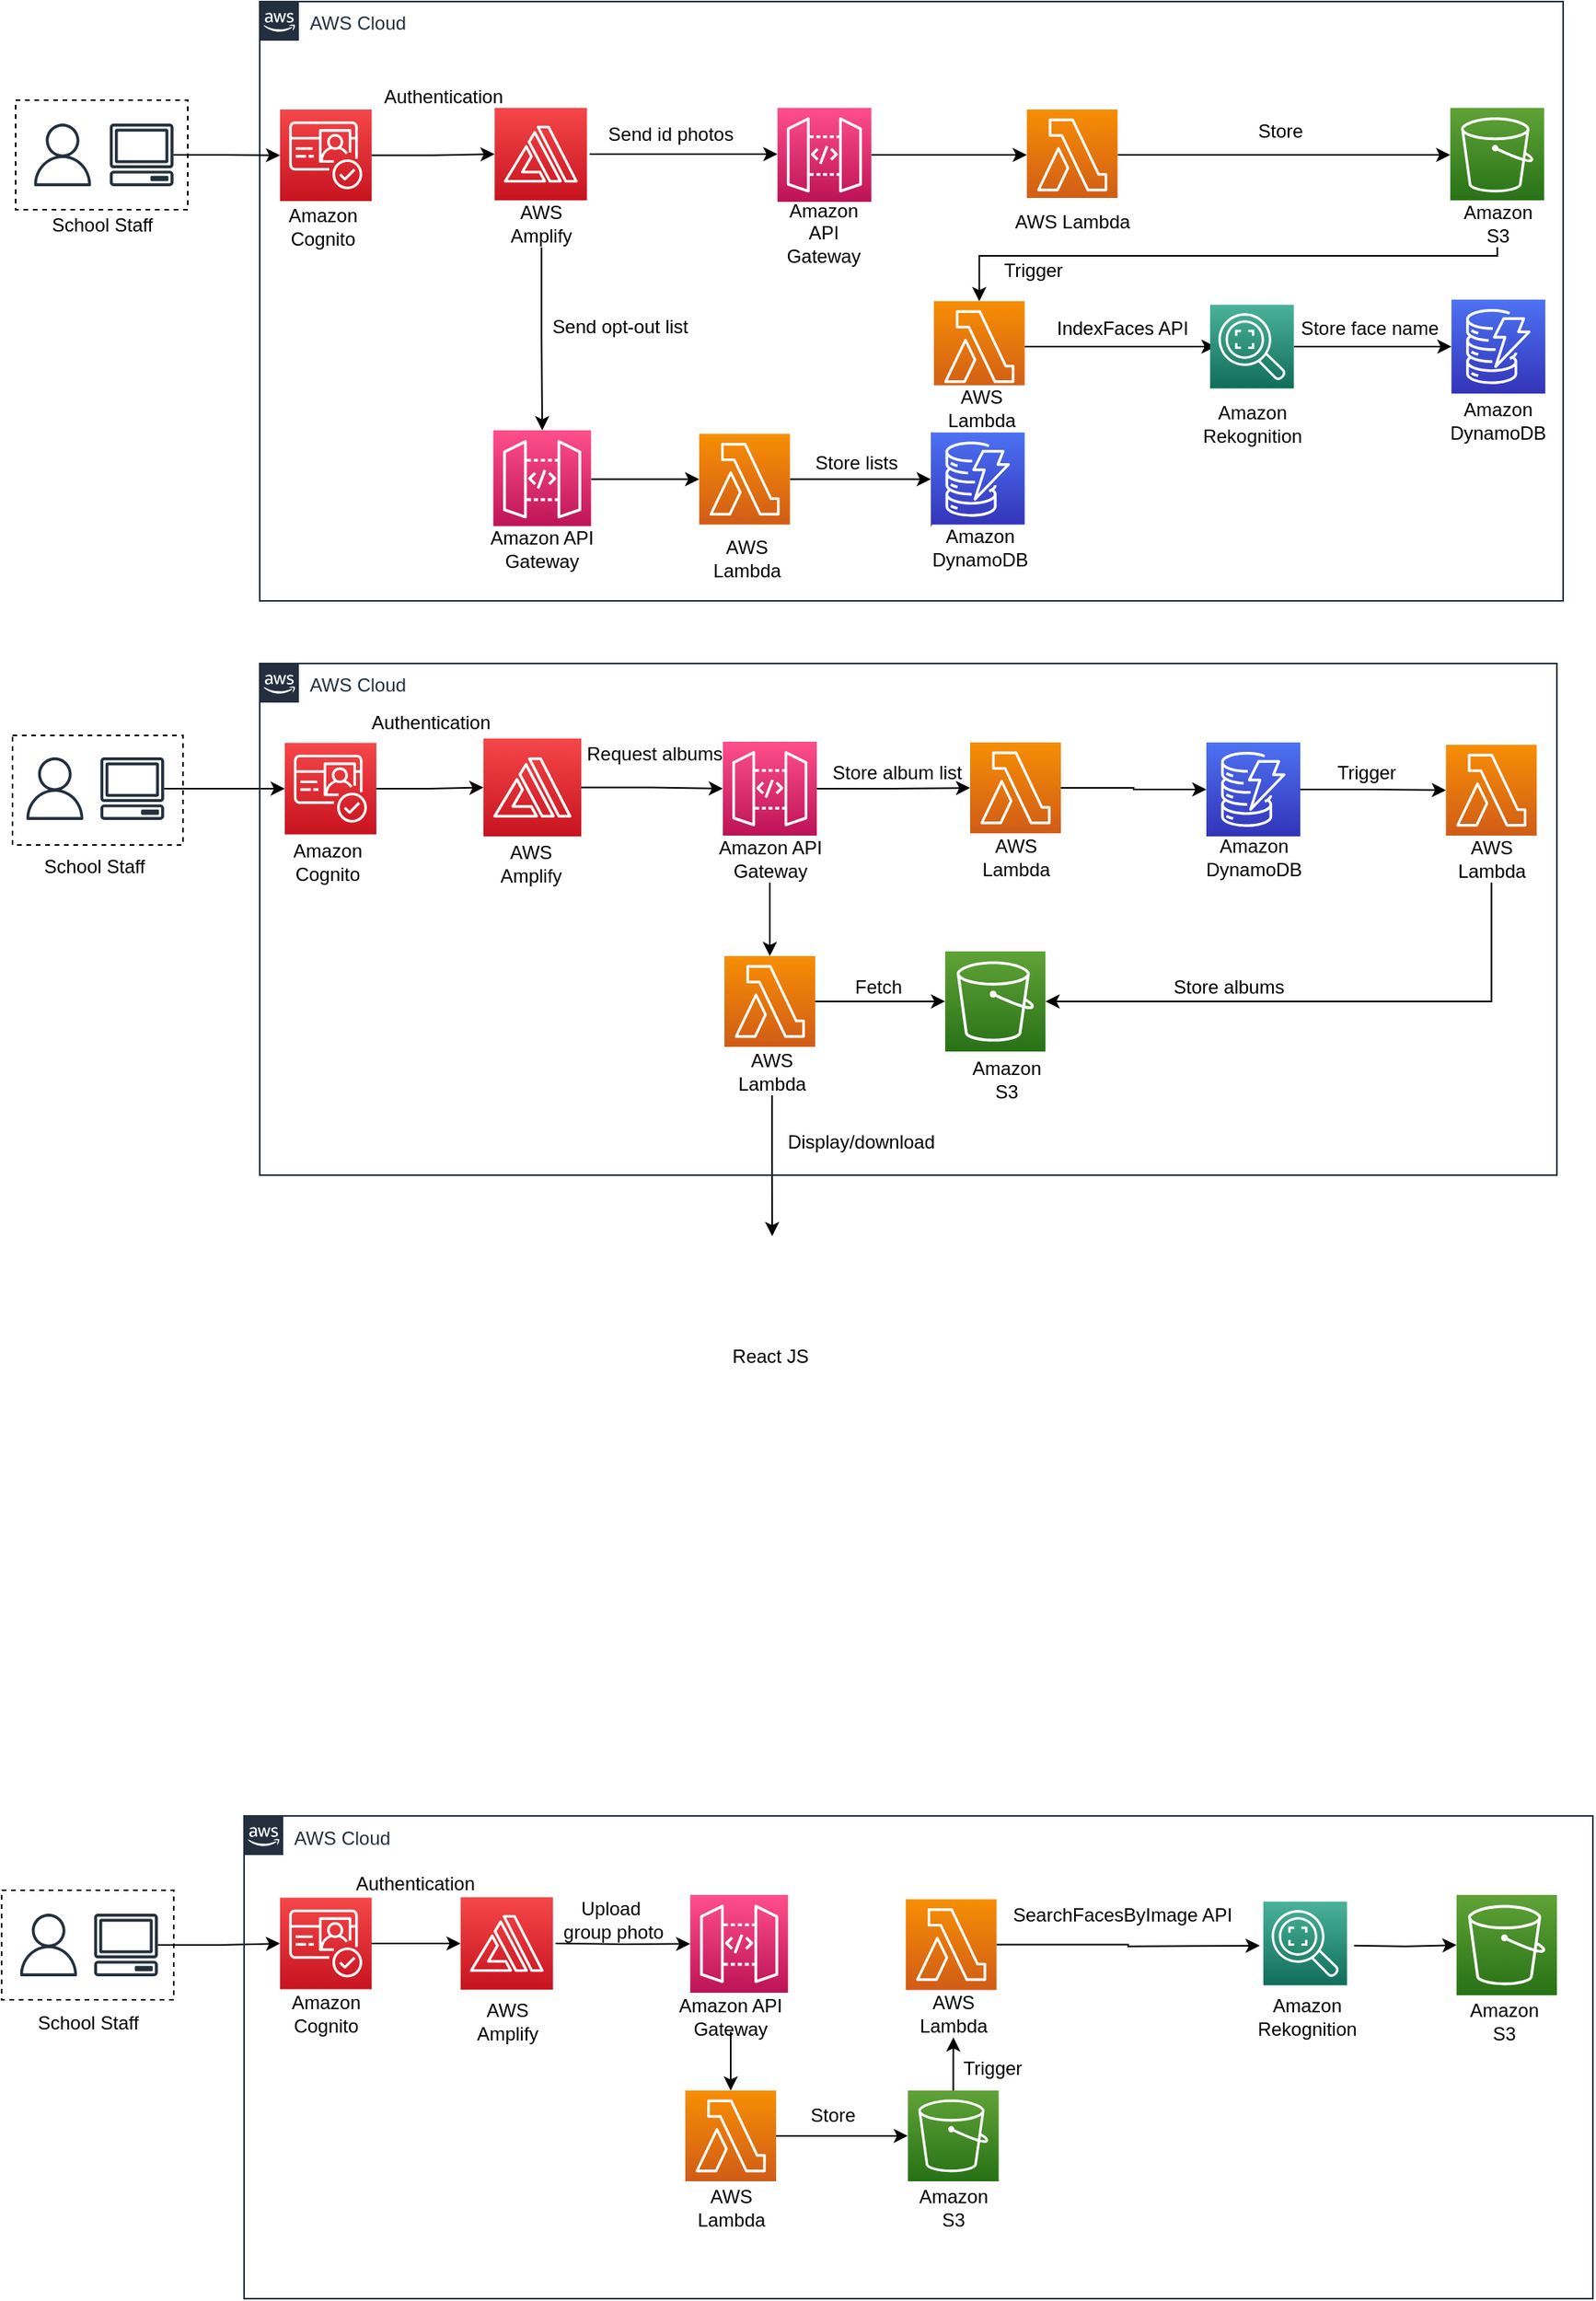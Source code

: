 <mxfile version="16.5.4" type="github">
  <diagram id="0s8Wk6ZnzA-2uvvJdeFV" name="Page-1">
    <mxGraphModel dx="1666" dy="918" grid="0" gridSize="14" guides="1" tooltips="1" connect="1" arrows="1" fold="1" page="1" pageScale="1" pageWidth="1600" pageHeight="900" math="0" shadow="0">
      <root>
        <mxCell id="0" />
        <mxCell id="1" parent="0" />
        <mxCell id="Q5xUvwP0jopd77sharJf-6" value="AWS Cloud" style="points=[[0,0],[0.25,0],[0.5,0],[0.75,0],[1,0],[1,0.25],[1,0.5],[1,0.75],[1,1],[0.75,1],[0.5,1],[0.25,1],[0,1],[0,0.75],[0,0.5],[0,0.25]];outlineConnect=0;gradientColor=none;html=1;whiteSpace=wrap;fontSize=12;fontStyle=0;container=1;pointerEvents=0;collapsible=0;recursiveResize=0;shape=mxgraph.aws4.group;grIcon=mxgraph.aws4.group_aws_cloud_alt;strokeColor=#232F3E;fillColor=#FFFFFF;verticalAlign=top;align=left;spacingLeft=30;fontColor=#232F3E;dashed=0;" parent="1" vertex="1">
          <mxGeometry x="302" y="70" width="833" height="383" as="geometry" />
        </mxCell>
        <mxCell id="Q5xUvwP0jopd77sharJf-16" style="edgeStyle=orthogonalEdgeStyle;rounded=0;orthogonalLoop=1;jettySize=auto;html=1;" parent="Q5xUvwP0jopd77sharJf-6" target="Q5xUvwP0jopd77sharJf-12" edge="1">
          <mxGeometry relative="1" as="geometry">
            <mxPoint x="210.87" y="97.5" as="sourcePoint" />
          </mxGeometry>
        </mxCell>
        <mxCell id="Q5xUvwP0jopd77sharJf-28" style="edgeStyle=orthogonalEdgeStyle;rounded=0;orthogonalLoop=1;jettySize=auto;html=1;startArrow=none;" parent="Q5xUvwP0jopd77sharJf-6" source="Q5xUvwP0jopd77sharJf-128" target="Q5xUvwP0jopd77sharJf-3" edge="1">
          <mxGeometry relative="1" as="geometry">
            <mxPoint x="181.37" y="127" as="sourcePoint" />
          </mxGeometry>
        </mxCell>
        <mxCell id="Q5xUvwP0jopd77sharJf-24" style="edgeStyle=orthogonalEdgeStyle;rounded=0;orthogonalLoop=1;jettySize=auto;html=1;" parent="Q5xUvwP0jopd77sharJf-6" source="Q5xUvwP0jopd77sharJf-5" target="Q5xUvwP0jopd77sharJf-4" edge="1">
          <mxGeometry relative="1" as="geometry">
            <Array as="points">
              <mxPoint x="459.87" y="162.5" />
            </Array>
          </mxGeometry>
        </mxCell>
        <mxCell id="Q5xUvwP0jopd77sharJf-5" value="" style="sketch=0;points=[[0,0,0],[0.25,0,0],[0.5,0,0],[0.75,0,0],[1,0,0],[0,1,0],[0.25,1,0],[0.5,1,0],[0.75,1,0],[1,1,0],[0,0.25,0],[0,0.5,0],[0,0.75,0],[1,0.25,0],[1,0.5,0],[1,0.75,0]];outlineConnect=0;fontColor=#232F3E;gradientColor=#60A337;gradientDirection=north;fillColor=#277116;strokeColor=#ffffff;dashed=0;verticalLabelPosition=bottom;verticalAlign=top;align=center;html=1;fontSize=12;fontStyle=0;aspect=fixed;shape=mxgraph.aws4.resourceIcon;resIcon=mxgraph.aws4.s3;" parent="Q5xUvwP0jopd77sharJf-6" vertex="1">
          <mxGeometry x="760.87" y="68" width="60" height="60" as="geometry" />
        </mxCell>
        <mxCell id="Q5xUvwP0jopd77sharJf-25" style="edgeStyle=orthogonalEdgeStyle;rounded=0;orthogonalLoop=1;jettySize=auto;html=1;" parent="Q5xUvwP0jopd77sharJf-6" source="Q5xUvwP0jopd77sharJf-4" edge="1">
          <mxGeometry relative="1" as="geometry">
            <mxPoint x="610.87" y="220.5" as="targetPoint" />
          </mxGeometry>
        </mxCell>
        <mxCell id="Q5xUvwP0jopd77sharJf-4" value="" style="sketch=0;points=[[0,0,0],[0.25,0,0],[0.5,0,0],[0.75,0,0],[1,0,0],[0,1,0],[0.25,1,0],[0.5,1,0],[0.75,1,0],[1,1,0],[0,0.25,0],[0,0.5,0],[0,0.75,0],[1,0.25,0],[1,0.5,0],[1,0.75,0]];outlineConnect=0;fontColor=#232F3E;gradientColor=#F78E04;gradientDirection=north;fillColor=#D05C17;strokeColor=#ffffff;dashed=0;verticalLabelPosition=bottom;verticalAlign=top;align=center;html=1;fontSize=12;fontStyle=0;aspect=fixed;shape=mxgraph.aws4.resourceIcon;resIcon=mxgraph.aws4.lambda;" parent="Q5xUvwP0jopd77sharJf-6" vertex="1">
          <mxGeometry x="430.87" y="191.5" width="58" height="58" as="geometry" />
        </mxCell>
        <mxCell id="UdzQwvJpdMNRFKDEHR6S-100" style="edgeStyle=orthogonalEdgeStyle;rounded=0;orthogonalLoop=1;jettySize=auto;html=1;entryX=0;entryY=0.5;entryDx=0;entryDy=0;entryPerimeter=0;" parent="Q5xUvwP0jopd77sharJf-6" source="Q5xUvwP0jopd77sharJf-3" target="UdzQwvJpdMNRFKDEHR6S-96" edge="1">
          <mxGeometry relative="1" as="geometry" />
        </mxCell>
        <mxCell id="Q5xUvwP0jopd77sharJf-3" value="" style="sketch=0;points=[[0,0,0],[0.25,0,0],[0.5,0,0],[0.75,0,0],[1,0,0],[0,1,0],[0.25,1,0],[0.5,1,0],[0.75,1,0],[1,1,0],[0,0.25,0],[0,0.5,0],[0,0.75,0],[1,0.25,0],[1,0.5,0],[1,0.75,0]];outlineConnect=0;fontColor=#232F3E;gradientColor=#FF4F8B;gradientDirection=north;fillColor=#BC1356;strokeColor=#ffffff;dashed=0;verticalLabelPosition=bottom;verticalAlign=top;align=center;html=1;fontSize=12;fontStyle=0;aspect=fixed;shape=mxgraph.aws4.resourceIcon;resIcon=mxgraph.aws4.api_gateway;" parent="Q5xUvwP0jopd77sharJf-6" vertex="1">
          <mxGeometry x="149.25" y="274" width="62.5" height="62.5" as="geometry" />
        </mxCell>
        <mxCell id="Q5xUvwP0jopd77sharJf-1" value="" style="sketch=0;points=[[0,0,0],[0.25,0,0],[0.5,0,0],[0.75,0,0],[1,0,0],[0,1,0],[0.25,1,0],[0.5,1,0],[0.75,1,0],[1,1,0],[0,0.25,0],[0,0.5,0],[0,0.75,0],[1,0.25,0],[1,0.5,0],[1,0.75,0]];outlineConnect=0;fontColor=#232F3E;gradientColor=#4D72F3;gradientDirection=north;fillColor=#3334B9;strokeColor=#ffffff;dashed=0;verticalLabelPosition=bottom;verticalAlign=top;align=center;html=1;fontSize=12;fontStyle=0;aspect=fixed;shape=mxgraph.aws4.resourceIcon;resIcon=mxgraph.aws4.dynamodb;" parent="Q5xUvwP0jopd77sharJf-6" vertex="1">
          <mxGeometry x="761.62" y="190.5" width="60" height="60" as="geometry" />
        </mxCell>
        <mxCell id="UdzQwvJpdMNRFKDEHR6S-103" style="edgeStyle=orthogonalEdgeStyle;rounded=0;orthogonalLoop=1;jettySize=auto;html=1;" parent="Q5xUvwP0jopd77sharJf-6" source="Q5xUvwP0jopd77sharJf-12" target="UdzQwvJpdMNRFKDEHR6S-102" edge="1">
          <mxGeometry relative="1" as="geometry" />
        </mxCell>
        <mxCell id="Q5xUvwP0jopd77sharJf-12" value="" style="sketch=0;points=[[0,0,0],[0.25,0,0],[0.5,0,0],[0.75,0,0],[1,0,0],[0,1,0],[0.25,1,0],[0.5,1,0],[0.75,1,0],[1,1,0],[0,0.25,0],[0,0.5,0],[0,0.75,0],[1,0.25,0],[1,0.5,0],[1,0.75,0]];outlineConnect=0;fontColor=#232F3E;gradientColor=#FF4F8B;gradientDirection=north;fillColor=#BC1356;strokeColor=#ffffff;dashed=0;verticalLabelPosition=bottom;verticalAlign=top;align=center;html=1;fontSize=12;fontStyle=0;aspect=fixed;shape=mxgraph.aws4.resourceIcon;resIcon=mxgraph.aws4.api_gateway;" parent="Q5xUvwP0jopd77sharJf-6" vertex="1">
          <mxGeometry x="330.87" y="68" width="60" height="60" as="geometry" />
        </mxCell>
        <mxCell id="Q5xUvwP0jopd77sharJf-36" style="edgeStyle=orthogonalEdgeStyle;rounded=0;orthogonalLoop=1;jettySize=auto;html=1;exitX=1;exitY=0.5;exitDx=0;exitDy=0;exitPerimeter=0;" parent="Q5xUvwP0jopd77sharJf-6" source="Q5xUvwP0jopd77sharJf-148" target="Q5xUvwP0jopd77sharJf-1" edge="1">
          <mxGeometry relative="1" as="geometry">
            <mxPoint x="671.09" y="220.5" as="sourcePoint" />
          </mxGeometry>
        </mxCell>
        <mxCell id="Q5xUvwP0jopd77sharJf-15" value="Authentication" style="text;html=1;align=center;verticalAlign=middle;resizable=0;points=[];autosize=1;strokeColor=none;fillColor=none;" parent="Q5xUvwP0jopd77sharJf-6" vertex="1">
          <mxGeometry x="71.5" y="51" width="90" height="20" as="geometry" />
        </mxCell>
        <mxCell id="Q5xUvwP0jopd77sharJf-17" value="Send id photos&amp;nbsp;" style="text;html=1;align=center;verticalAlign=middle;resizable=0;points=[];autosize=1;strokeColor=none;fillColor=none;" parent="Q5xUvwP0jopd77sharJf-6" vertex="1">
          <mxGeometry x="214" y="75" width="100" height="20" as="geometry" />
        </mxCell>
        <mxCell id="Q5xUvwP0jopd77sharJf-22" value="Trigger" style="text;html=1;align=center;verticalAlign=middle;resizable=0;points=[];autosize=1;strokeColor=none;fillColor=none;" parent="Q5xUvwP0jopd77sharJf-6" vertex="1">
          <mxGeometry x="468.87" y="161.5" width="50" height="20" as="geometry" />
        </mxCell>
        <mxCell id="Q5xUvwP0jopd77sharJf-30" value="Send opt-out list&lt;br&gt;" style="text;html=1;align=center;verticalAlign=middle;resizable=0;points=[];autosize=1;strokeColor=none;fillColor=none;" parent="Q5xUvwP0jopd77sharJf-6" vertex="1">
          <mxGeometry x="181" y="199" width="97" height="17" as="geometry" />
        </mxCell>
        <mxCell id="Q5xUvwP0jopd77sharJf-34" value="Store lists" style="text;html=1;align=center;verticalAlign=middle;resizable=0;points=[];autosize=1;strokeColor=none;fillColor=none;" parent="Q5xUvwP0jopd77sharJf-6" vertex="1">
          <mxGeometry x="345.87" y="284.5" width="70" height="20" as="geometry" />
        </mxCell>
        <mxCell id="Q5xUvwP0jopd77sharJf-35" value="" style="sketch=0;points=[[0,0,0],[0.25,0,0],[0.5,0,0],[0.75,0,0],[1,0,0],[0,1,0],[0.25,1,0],[0.5,1,0],[0.75,1,0],[1,1,0],[0,0.25,0],[0,0.5,0],[0,0.75,0],[1,0.25,0],[1,0.5,0],[1,0.75,0]];outlineConnect=0;fontColor=#232F3E;gradientColor=#4D72F3;gradientDirection=north;fillColor=#3334B9;strokeColor=#ffffff;dashed=0;verticalLabelPosition=bottom;verticalAlign=top;align=center;html=1;fontSize=12;fontStyle=0;aspect=fixed;shape=mxgraph.aws4.resourceIcon;resIcon=mxgraph.aws4.dynamodb;" parent="Q5xUvwP0jopd77sharJf-6" vertex="1">
          <mxGeometry x="428.87" y="275.25" width="60" height="60" as="geometry" />
        </mxCell>
        <mxCell id="Q5xUvwP0jopd77sharJf-26" value="IndexFaces API" style="text;html=1;align=center;verticalAlign=middle;resizable=0;points=[];autosize=1;strokeColor=none;fillColor=none;" parent="Q5xUvwP0jopd77sharJf-6" vertex="1">
          <mxGeometry x="500.87" y="199" width="100" height="20" as="geometry" />
        </mxCell>
        <mxCell id="Q5xUvwP0jopd77sharJf-20" value="Store" style="text;html=1;align=center;verticalAlign=middle;resizable=0;points=[];autosize=1;strokeColor=none;fillColor=none;" parent="Q5xUvwP0jopd77sharJf-6" vertex="1">
          <mxGeometry x="631.62" y="73" width="40" height="20" as="geometry" />
        </mxCell>
        <mxCell id="Q5xUvwP0jopd77sharJf-37" value="Store face name" style="text;html=1;align=center;verticalAlign=middle;resizable=0;points=[];autosize=1;strokeColor=none;fillColor=none;" parent="Q5xUvwP0jopd77sharJf-6" vertex="1">
          <mxGeometry x="659" y="199" width="100" height="20" as="geometry" />
        </mxCell>
        <mxCell id="Q5xUvwP0jopd77sharJf-132" value="Amazon API Gateway" style="text;html=1;strokeColor=none;fillColor=#FFFFFF;align=center;verticalAlign=middle;whiteSpace=wrap;rounded=0;" parent="Q5xUvwP0jopd77sharJf-6" vertex="1">
          <mxGeometry x="141" y="335.25" width="79" height="30" as="geometry" />
        </mxCell>
        <mxCell id="Q5xUvwP0jopd77sharJf-134" value="Amazon API Gateway" style="text;html=1;strokeColor=none;fillColor=#FFFFFF;align=center;verticalAlign=middle;whiteSpace=wrap;rounded=0;" parent="Q5xUvwP0jopd77sharJf-6" vertex="1">
          <mxGeometry x="330.12" y="132.5" width="60.75" height="30" as="geometry" />
        </mxCell>
        <mxCell id="Q5xUvwP0jopd77sharJf-136" value="AWS Lambda" style="text;html=1;strokeColor=none;fillColor=#FFFFFF;align=center;verticalAlign=middle;whiteSpace=wrap;rounded=0;" parent="Q5xUvwP0jopd77sharJf-6" vertex="1">
          <mxGeometry x="430.5" y="245.25" width="60.75" height="30" as="geometry" />
        </mxCell>
        <mxCell id="Q5xUvwP0jopd77sharJf-138" value="Amazon DynamoDB" style="text;html=1;strokeColor=none;fillColor=#FFFFFF;align=center;verticalAlign=middle;whiteSpace=wrap;rounded=0;" parent="Q5xUvwP0jopd77sharJf-6" vertex="1">
          <mxGeometry x="429.5" y="334.25" width="60.75" height="30" as="geometry" />
        </mxCell>
        <mxCell id="Q5xUvwP0jopd77sharJf-139" value="Amazon DynamoDB" style="text;html=1;strokeColor=none;fillColor=#FFFFFF;align=center;verticalAlign=middle;whiteSpace=wrap;rounded=0;" parent="Q5xUvwP0jopd77sharJf-6" vertex="1">
          <mxGeometry x="760.87" y="252.5" width="60.75" height="30" as="geometry" />
        </mxCell>
        <mxCell id="Q5xUvwP0jopd77sharJf-140" value="Amazon S3" style="text;html=1;strokeColor=none;fillColor=#FFFFFF;align=center;verticalAlign=middle;whiteSpace=wrap;rounded=0;" parent="Q5xUvwP0jopd77sharJf-6" vertex="1">
          <mxGeometry x="760.87" y="127" width="60.75" height="30" as="geometry" />
        </mxCell>
        <mxCell id="Q5xUvwP0jopd77sharJf-147" value="Amazon Rekognition" style="text;html=1;strokeColor=none;fillColor=#FFFFFF;align=center;verticalAlign=middle;whiteSpace=wrap;rounded=0;" parent="Q5xUvwP0jopd77sharJf-6" vertex="1">
          <mxGeometry x="603.75" y="254.5" width="60.75" height="30" as="geometry" />
        </mxCell>
        <mxCell id="Q5xUvwP0jopd77sharJf-148" value="" style="sketch=0;points=[[0,0,0],[0.25,0,0],[0.5,0,0],[0.75,0,0],[1,0,0],[0,1,0],[0.25,1,0],[0.5,1,0],[0.75,1,0],[1,1,0],[0,0.25,0],[0,0.5,0],[0,0.75,0],[1,0.25,0],[1,0.5,0],[1,0.75,0]];outlineConnect=0;fontColor=#232F3E;gradientColor=#4AB29A;gradientDirection=north;fillColor=#116D5B;strokeColor=#ffffff;dashed=0;verticalLabelPosition=bottom;verticalAlign=top;align=center;html=1;fontSize=12;fontStyle=0;aspect=fixed;shape=mxgraph.aws4.resourceIcon;resIcon=mxgraph.aws4.rekognition_2;labelBackgroundColor=none;" parent="Q5xUvwP0jopd77sharJf-6" vertex="1">
          <mxGeometry x="607.37" y="193.75" width="53.5" height="53.5" as="geometry" />
        </mxCell>
        <mxCell id="UdzQwvJpdMNRFKDEHR6S-1" value="" style="sketch=0;points=[[0,0,0],[0.25,0,0],[0.5,0,0],[0.75,0,0],[1,0,0],[0,1,0],[0.25,1,0],[0.5,1,0],[0.75,1,0],[1,1,0],[0,0.25,0],[0,0.5,0],[0,0.75,0],[1,0.25,0],[1,0.5,0],[1,0.75,0]];outlineConnect=0;fontColor=#232F3E;gradientColor=#F54749;gradientDirection=north;fillColor=#C7131F;strokeColor=#ffffff;dashed=0;verticalLabelPosition=bottom;verticalAlign=top;align=center;html=1;fontSize=12;fontStyle=0;aspect=fixed;shape=mxgraph.aws4.resourceIcon;resIcon=mxgraph.aws4.amplify;" parent="Q5xUvwP0jopd77sharJf-6" vertex="1">
          <mxGeometry x="150.12" y="68" width="59" height="59" as="geometry" />
        </mxCell>
        <mxCell id="UdzQwvJpdMNRFKDEHR6S-101" style="edgeStyle=orthogonalEdgeStyle;rounded=0;orthogonalLoop=1;jettySize=auto;html=1;" parent="Q5xUvwP0jopd77sharJf-6" source="UdzQwvJpdMNRFKDEHR6S-96" target="Q5xUvwP0jopd77sharJf-35" edge="1">
          <mxGeometry relative="1" as="geometry" />
        </mxCell>
        <mxCell id="UdzQwvJpdMNRFKDEHR6S-96" value="" style="sketch=0;points=[[0,0,0],[0.25,0,0],[0.5,0,0],[0.75,0,0],[1,0,0],[0,1,0],[0.25,1,0],[0.5,1,0],[0.75,1,0],[1,1,0],[0,0.25,0],[0,0.5,0],[0,0.75,0],[1,0.25,0],[1,0.5,0],[1,0.75,0]];outlineConnect=0;fontColor=#232F3E;gradientColor=#F78E04;gradientDirection=north;fillColor=#D05C17;strokeColor=#ffffff;dashed=0;verticalLabelPosition=bottom;verticalAlign=top;align=center;html=1;fontSize=12;fontStyle=0;aspect=fixed;shape=mxgraph.aws4.resourceIcon;resIcon=mxgraph.aws4.lambda;" parent="Q5xUvwP0jopd77sharJf-6" vertex="1">
          <mxGeometry x="280.87" y="276.25" width="58" height="58" as="geometry" />
        </mxCell>
        <mxCell id="UdzQwvJpdMNRFKDEHR6S-97" value="AWS Lambda" style="text;html=1;strokeColor=none;fillColor=#FFFFFF;align=center;verticalAlign=middle;whiteSpace=wrap;rounded=0;" parent="Q5xUvwP0jopd77sharJf-6" vertex="1">
          <mxGeometry x="280.87" y="340.5" width="60.75" height="30" as="geometry" />
        </mxCell>
        <mxCell id="UdzQwvJpdMNRFKDEHR6S-104" style="edgeStyle=orthogonalEdgeStyle;rounded=0;orthogonalLoop=1;jettySize=auto;html=1;" parent="Q5xUvwP0jopd77sharJf-6" source="UdzQwvJpdMNRFKDEHR6S-102" target="Q5xUvwP0jopd77sharJf-5" edge="1">
          <mxGeometry relative="1" as="geometry" />
        </mxCell>
        <mxCell id="UdzQwvJpdMNRFKDEHR6S-102" value="" style="sketch=0;points=[[0,0,0],[0.25,0,0],[0.5,0,0],[0.75,0,0],[1,0,0],[0,1,0],[0.25,1,0],[0.5,1,0],[0.75,1,0],[1,1,0],[0,0.25,0],[0,0.5,0],[0,0.75,0],[1,0.25,0],[1,0.5,0],[1,0.75,0]];outlineConnect=0;fontColor=#232F3E;gradientColor=#F78E04;gradientDirection=north;fillColor=#D05C17;strokeColor=#ffffff;dashed=0;verticalLabelPosition=bottom;verticalAlign=top;align=center;html=1;fontSize=12;fontStyle=0;aspect=fixed;shape=mxgraph.aws4.resourceIcon;resIcon=mxgraph.aws4.lambda;" parent="Q5xUvwP0jopd77sharJf-6" vertex="1">
          <mxGeometry x="490.25" y="69" width="58" height="58" as="geometry" />
        </mxCell>
        <mxCell id="UdzQwvJpdMNRFKDEHR6S-105" value="AWS Lambda" style="text;html=1;strokeColor=none;fillColor=#FFFFFF;align=center;verticalAlign=middle;whiteSpace=wrap;rounded=0;" parent="Q5xUvwP0jopd77sharJf-6" vertex="1">
          <mxGeometry x="454.94" y="125.5" width="128.62" height="30" as="geometry" />
        </mxCell>
        <mxCell id="Q5xUvwP0jopd77sharJf-128" value="AWS Amplify" style="text;html=1;strokeColor=none;fillColor=#FFFFFF;align=center;verticalAlign=middle;whiteSpace=wrap;rounded=0;" parent="Q5xUvwP0jopd77sharJf-6" vertex="1">
          <mxGeometry x="150.12" y="127" width="60" height="30" as="geometry" />
        </mxCell>
        <mxCell id="DE_dOQ6y79q5GgpMj_v9-2" style="edgeStyle=orthogonalEdgeStyle;rounded=0;orthogonalLoop=1;jettySize=auto;html=1;" edge="1" parent="Q5xUvwP0jopd77sharJf-6" source="DE_dOQ6y79q5GgpMj_v9-1" target="UdzQwvJpdMNRFKDEHR6S-1">
          <mxGeometry relative="1" as="geometry" />
        </mxCell>
        <mxCell id="DE_dOQ6y79q5GgpMj_v9-1" value="" style="sketch=0;points=[[0,0,0],[0.25,0,0],[0.5,0,0],[0.75,0,0],[1,0,0],[0,1,0],[0.25,1,0],[0.5,1,0],[0.75,1,0],[1,1,0],[0,0.25,0],[0,0.5,0],[0,0.75,0],[1,0.25,0],[1,0.5,0],[1,0.75,0]];outlineConnect=0;fontColor=#232F3E;gradientColor=#F54749;gradientDirection=north;fillColor=#C7131F;strokeColor=#ffffff;dashed=0;verticalLabelPosition=bottom;verticalAlign=top;align=center;html=1;fontSize=12;fontStyle=0;aspect=fixed;shape=mxgraph.aws4.resourceIcon;resIcon=mxgraph.aws4.cognito;" vertex="1" parent="Q5xUvwP0jopd77sharJf-6">
          <mxGeometry x="13" y="69" width="58.5" height="58.5" as="geometry" />
        </mxCell>
        <mxCell id="DE_dOQ6y79q5GgpMj_v9-3" value="Amazon&lt;br&gt;Cognito" style="text;html=1;align=center;verticalAlign=middle;resizable=0;points=[];autosize=1;strokeColor=none;fillColor=none;" vertex="1" parent="Q5xUvwP0jopd77sharJf-6">
          <mxGeometry x="13" y="128" width="54" height="31" as="geometry" />
        </mxCell>
        <mxCell id="Q5xUvwP0jopd77sharJf-113" value="" style="fontStyle=0;dashed=1;fillColor=none;" parent="1" vertex="1">
          <mxGeometry x="146" y="133" width="110" height="70" as="geometry" />
        </mxCell>
        <mxCell id="Q5xUvwP0jopd77sharJf-8" value="" style="sketch=0;outlineConnect=0;fontColor=#232F3E;gradientColor=none;fillColor=#232F3D;strokeColor=none;dashed=0;verticalLabelPosition=bottom;verticalAlign=top;align=center;html=1;fontSize=12;fontStyle=0;aspect=fixed;pointerEvents=1;shape=mxgraph.aws4.user;" parent="1" vertex="1">
          <mxGeometry x="156" y="148" width="40" height="40" as="geometry" />
        </mxCell>
        <mxCell id="DE_dOQ6y79q5GgpMj_v9-4" style="edgeStyle=orthogonalEdgeStyle;rounded=0;orthogonalLoop=1;jettySize=auto;html=1;entryX=0;entryY=0.5;entryDx=0;entryDy=0;entryPerimeter=0;" edge="1" parent="1" source="Q5xUvwP0jopd77sharJf-9" target="DE_dOQ6y79q5GgpMj_v9-1">
          <mxGeometry relative="1" as="geometry" />
        </mxCell>
        <mxCell id="Q5xUvwP0jopd77sharJf-9" value="" style="sketch=0;outlineConnect=0;fontColor=#232F3E;gradientColor=none;fillColor=#232F3D;strokeColor=none;dashed=0;verticalLabelPosition=bottom;verticalAlign=top;align=center;html=1;fontSize=12;fontStyle=0;aspect=fixed;pointerEvents=1;shape=mxgraph.aws4.client;" parent="1" vertex="1">
          <mxGeometry x="206" y="148" width="41.06" height="40" as="geometry" />
        </mxCell>
        <mxCell id="UdzQwvJpdMNRFKDEHR6S-3" value="School Staff" style="text;html=1;align=center;verticalAlign=middle;resizable=0;points=[];autosize=1;strokeColor=none;fillColor=none;" parent="1" vertex="1">
          <mxGeometry x="161" y="203" width="80" height="20" as="geometry" />
        </mxCell>
        <mxCell id="ISSO12oXYyiH7cdDQ1HJ-25" value="" style="fontStyle=0;dashed=1;fillColor=none;" parent="1" vertex="1">
          <mxGeometry x="137.06" y="1277" width="110" height="70" as="geometry" />
        </mxCell>
        <mxCell id="ISSO12oXYyiH7cdDQ1HJ-26" value="" style="sketch=0;outlineConnect=0;fontColor=#232F3E;gradientColor=none;fillColor=#232F3D;strokeColor=none;dashed=0;verticalLabelPosition=bottom;verticalAlign=top;align=center;html=1;fontSize=12;fontStyle=0;aspect=fixed;pointerEvents=1;shape=mxgraph.aws4.user;" parent="1" vertex="1">
          <mxGeometry x="147.06" y="1292" width="40" height="40" as="geometry" />
        </mxCell>
        <mxCell id="DE_dOQ6y79q5GgpMj_v9-14" style="edgeStyle=orthogonalEdgeStyle;rounded=0;orthogonalLoop=1;jettySize=auto;html=1;" edge="1" parent="1" source="ISSO12oXYyiH7cdDQ1HJ-28" target="DE_dOQ6y79q5GgpMj_v9-11">
          <mxGeometry relative="1" as="geometry" />
        </mxCell>
        <mxCell id="ISSO12oXYyiH7cdDQ1HJ-28" value="" style="sketch=0;outlineConnect=0;fontColor=#232F3E;gradientColor=none;fillColor=#232F3D;strokeColor=none;dashed=0;verticalLabelPosition=bottom;verticalAlign=top;align=center;html=1;fontSize=12;fontStyle=0;aspect=fixed;pointerEvents=1;shape=mxgraph.aws4.client;" parent="1" vertex="1">
          <mxGeometry x="196" y="1292" width="41.06" height="40" as="geometry" />
        </mxCell>
        <mxCell id="ISSO12oXYyiH7cdDQ1HJ-29" value="School Staff" style="text;html=1;align=center;verticalAlign=middle;resizable=0;points=[];autosize=1;strokeColor=none;fillColor=none;" parent="1" vertex="1">
          <mxGeometry x="152.06" y="1352" width="80" height="20" as="geometry" />
        </mxCell>
        <mxCell id="ISSO12oXYyiH7cdDQ1HJ-32" value="AWS Cloud" style="points=[[0,0],[0.25,0],[0.5,0],[0.75,0],[1,0],[1,0.25],[1,0.5],[1,0.75],[1,1],[0.75,1],[0.5,1],[0.25,1],[0,1],[0,0.75],[0,0.5],[0,0.25]];outlineConnect=0;gradientColor=none;html=1;whiteSpace=wrap;fontSize=12;fontStyle=0;container=1;pointerEvents=0;collapsible=0;recursiveResize=0;shape=mxgraph.aws4.group;grIcon=mxgraph.aws4.group_aws_cloud_alt;strokeColor=#232F3E;fillColor=none;verticalAlign=top;align=left;spacingLeft=30;fontColor=#232F3E;dashed=0;" parent="1" vertex="1">
          <mxGeometry x="292" y="1229.5" width="862" height="308.5" as="geometry" />
        </mxCell>
        <mxCell id="ISSO12oXYyiH7cdDQ1HJ-2" value="" style="sketch=0;points=[[0,0,0],[0.25,0,0],[0.5,0,0],[0.75,0,0],[1,0,0],[0,1,0],[0.25,1,0],[0.5,1,0],[0.75,1,0],[1,1,0],[0,0.25,0],[0,0.5,0],[0,0.75,0],[1,0.25,0],[1,0.5,0],[1,0.75,0]];outlineConnect=0;fontColor=#232F3E;gradientColor=#FF4F8B;gradientDirection=north;fillColor=#BC1356;strokeColor=#ffffff;dashed=0;verticalLabelPosition=bottom;verticalAlign=top;align=center;html=1;fontSize=12;fontStyle=0;aspect=fixed;shape=mxgraph.aws4.resourceIcon;resIcon=mxgraph.aws4.api_gateway;" parent="ISSO12oXYyiH7cdDQ1HJ-32" vertex="1">
          <mxGeometry x="285.13" y="50.5" width="62.5" height="62.5" as="geometry" />
        </mxCell>
        <mxCell id="ISSO12oXYyiH7cdDQ1HJ-3" style="edgeStyle=orthogonalEdgeStyle;rounded=0;orthogonalLoop=1;jettySize=auto;html=1;" parent="ISSO12oXYyiH7cdDQ1HJ-32" source="ISSO12oXYyiH7cdDQ1HJ-4" edge="1">
          <mxGeometry relative="1" as="geometry">
            <mxPoint x="649.13" y="82.935" as="targetPoint" />
          </mxGeometry>
        </mxCell>
        <mxCell id="ISSO12oXYyiH7cdDQ1HJ-4" value="" style="sketch=0;points=[[0,0,0],[0.25,0,0],[0.5,0,0],[0.75,0,0],[1,0,0],[0,1,0],[0.25,1,0],[0.5,1,0],[0.75,1,0],[1,1,0],[0,0.25,0],[0,0.5,0],[0,0.75,0],[1,0.25,0],[1,0.5,0],[1,0.75,0]];outlineConnect=0;fontColor=#232F3E;gradientColor=#F78E04;gradientDirection=north;fillColor=#D05C17;strokeColor=#ffffff;dashed=0;verticalLabelPosition=bottom;verticalAlign=top;align=center;html=1;fontSize=12;fontStyle=0;aspect=fixed;shape=mxgraph.aws4.resourceIcon;resIcon=mxgraph.aws4.lambda;" parent="ISSO12oXYyiH7cdDQ1HJ-32" vertex="1">
          <mxGeometry x="422.88" y="53.25" width="58" height="58" as="geometry" />
        </mxCell>
        <mxCell id="ISSO12oXYyiH7cdDQ1HJ-5" value="" style="edgeStyle=orthogonalEdgeStyle;rounded=0;orthogonalLoop=1;jettySize=auto;html=1;" parent="ISSO12oXYyiH7cdDQ1HJ-32" target="ISSO12oXYyiH7cdDQ1HJ-8" edge="1">
          <mxGeometry relative="1" as="geometry">
            <mxPoint x="709.35" y="82.935" as="sourcePoint" />
          </mxGeometry>
        </mxCell>
        <mxCell id="ISSO12oXYyiH7cdDQ1HJ-6" style="edgeStyle=orthogonalEdgeStyle;rounded=0;orthogonalLoop=1;jettySize=auto;html=1;" parent="ISSO12oXYyiH7cdDQ1HJ-32" target="ISSO12oXYyiH7cdDQ1HJ-2" edge="1">
          <mxGeometry relative="1" as="geometry">
            <mxPoint x="199.13" y="81.5" as="sourcePoint" />
          </mxGeometry>
        </mxCell>
        <mxCell id="ISSO12oXYyiH7cdDQ1HJ-7" value="Upload&lt;br&gt;&amp;nbsp;group photo" style="text;html=1;align=center;verticalAlign=middle;resizable=0;points=[];autosize=1;strokeColor=none;fillColor=none;" parent="ISSO12oXYyiH7cdDQ1HJ-32" vertex="1">
          <mxGeometry x="195.13" y="50.5" width="78" height="31" as="geometry" />
        </mxCell>
        <mxCell id="ISSO12oXYyiH7cdDQ1HJ-8" value="" style="sketch=0;points=[[0,0,0],[0.25,0,0],[0.5,0,0],[0.75,0,0],[1,0,0],[0,1,0],[0.25,1,0],[0.5,1,0],[0.75,1,0],[1,1,0],[0,0.25,0],[0,0.5,0],[0,0.75,0],[1,0.25,0],[1,0.5,0],[1,0.75,0]];outlineConnect=0;fontColor=#232F3E;gradientColor=#60A337;gradientDirection=north;fillColor=#277116;strokeColor=#ffffff;dashed=0;verticalLabelPosition=bottom;verticalAlign=top;align=center;html=1;fontSize=12;fontStyle=0;aspect=fixed;shape=mxgraph.aws4.resourceIcon;resIcon=mxgraph.aws4.s3;" parent="ISSO12oXYyiH7cdDQ1HJ-32" vertex="1">
          <mxGeometry x="774.88" y="50.5" width="64.12" height="64.12" as="geometry" />
        </mxCell>
        <mxCell id="ISSO12oXYyiH7cdDQ1HJ-9" value="SearchFacesByImage API" style="text;html=1;align=center;verticalAlign=middle;resizable=0;points=[];autosize=1;strokeColor=none;fillColor=none;" parent="ISSO12oXYyiH7cdDQ1HJ-32" vertex="1">
          <mxGeometry x="480.88" y="53.25" width="160" height="20" as="geometry" />
        </mxCell>
        <mxCell id="ISSO12oXYyiH7cdDQ1HJ-12" value="Amazon API Gateway" style="text;html=1;strokeColor=none;fillColor=#FFFFFF;align=center;verticalAlign=middle;whiteSpace=wrap;rounded=0;" parent="ISSO12oXYyiH7cdDQ1HJ-32" vertex="1">
          <mxGeometry x="269.13" y="118" width="83.75" height="20" as="geometry" />
        </mxCell>
        <mxCell id="ISSO12oXYyiH7cdDQ1HJ-13" value="AWS Amplify" style="text;html=1;strokeColor=none;fillColor=#FFFFFF;align=center;verticalAlign=middle;whiteSpace=wrap;rounded=0;" parent="ISSO12oXYyiH7cdDQ1HJ-32" vertex="1">
          <mxGeometry x="138.38" y="116.5" width="60.75" height="30" as="geometry" />
        </mxCell>
        <mxCell id="ISSO12oXYyiH7cdDQ1HJ-14" value="AWS Lambda" style="text;html=1;strokeColor=none;fillColor=#FFFFFF;align=center;verticalAlign=middle;whiteSpace=wrap;rounded=0;" parent="ISSO12oXYyiH7cdDQ1HJ-32" vertex="1">
          <mxGeometry x="422.88" y="111.5" width="60.75" height="30" as="geometry" />
        </mxCell>
        <mxCell id="ISSO12oXYyiH7cdDQ1HJ-15" value="Amazon S3" style="text;html=1;strokeColor=none;fillColor=#FFFFFF;align=center;verticalAlign=middle;whiteSpace=wrap;rounded=0;" parent="ISSO12oXYyiH7cdDQ1HJ-32" vertex="1">
          <mxGeometry x="774.88" y="116.5" width="60.75" height="30" as="geometry" />
        </mxCell>
        <mxCell id="ISSO12oXYyiH7cdDQ1HJ-16" value="" style="sketch=0;points=[[0,0,0],[0.25,0,0],[0.5,0,0],[0.75,0,0],[1,0,0],[0,1,0],[0.25,1,0],[0.5,1,0],[0.75,1,0],[1,1,0],[0,0.25,0],[0,0.5,0],[0,0.75,0],[1,0.25,0],[1,0.5,0],[1,0.75,0]];outlineConnect=0;fontColor=#232F3E;gradientColor=#4AB29A;gradientDirection=north;fillColor=#116D5B;strokeColor=#ffffff;dashed=0;verticalLabelPosition=bottom;verticalAlign=top;align=center;html=1;fontSize=12;fontStyle=0;aspect=fixed;shape=mxgraph.aws4.resourceIcon;resIcon=mxgraph.aws4.rekognition_2;labelBackgroundColor=none;" parent="ISSO12oXYyiH7cdDQ1HJ-32" vertex="1">
          <mxGeometry x="651.38" y="54.75" width="53.5" height="53.5" as="geometry" />
        </mxCell>
        <mxCell id="ISSO12oXYyiH7cdDQ1HJ-17" value="Amazon Rekognition" style="text;html=1;strokeColor=none;fillColor=#FFFFFF;align=center;verticalAlign=middle;whiteSpace=wrap;rounded=0;" parent="ISSO12oXYyiH7cdDQ1HJ-32" vertex="1">
          <mxGeometry x="649.13" y="113" width="60.75" height="30" as="geometry" />
        </mxCell>
        <mxCell id="ISSO12oXYyiH7cdDQ1HJ-18" style="edgeStyle=orthogonalEdgeStyle;rounded=0;orthogonalLoop=1;jettySize=auto;html=1;" parent="ISSO12oXYyiH7cdDQ1HJ-32" source="ISSO12oXYyiH7cdDQ1HJ-19" target="ISSO12oXYyiH7cdDQ1HJ-14" edge="1">
          <mxGeometry relative="1" as="geometry" />
        </mxCell>
        <mxCell id="ISSO12oXYyiH7cdDQ1HJ-19" value="" style="sketch=0;points=[[0,0,0],[0.25,0,0],[0.5,0,0],[0.75,0,0],[1,0,0],[0,1,0],[0.25,1,0],[0.5,1,0],[0.75,1,0],[1,1,0],[0,0.25,0],[0,0.5,0],[0,0.75,0],[1,0.25,0],[1,0.5,0],[1,0.75,0]];outlineConnect=0;fontColor=#232F3E;gradientColor=#60A337;gradientDirection=north;fillColor=#277116;strokeColor=#ffffff;dashed=0;verticalLabelPosition=bottom;verticalAlign=top;align=center;html=1;fontSize=12;fontStyle=0;aspect=fixed;shape=mxgraph.aws4.resourceIcon;resIcon=mxgraph.aws4.s3;" parent="ISSO12oXYyiH7cdDQ1HJ-32" vertex="1">
          <mxGeometry x="424.22" y="175.44" width="58.06" height="58.06" as="geometry" />
        </mxCell>
        <mxCell id="ISSO12oXYyiH7cdDQ1HJ-20" value="" style="sketch=0;points=[[0,0,0],[0.25,0,0],[0.5,0,0],[0.75,0,0],[1,0,0],[0,1,0],[0.25,1,0],[0.5,1,0],[0.75,1,0],[1,1,0],[0,0.25,0],[0,0.5,0],[0,0.75,0],[1,0.25,0],[1,0.5,0],[1,0.75,0]];outlineConnect=0;fontColor=#232F3E;gradientColor=#F54749;gradientDirection=north;fillColor=#C7131F;strokeColor=#ffffff;dashed=0;verticalLabelPosition=bottom;verticalAlign=top;align=center;html=1;fontSize=12;fontStyle=0;aspect=fixed;shape=mxgraph.aws4.resourceIcon;resIcon=mxgraph.aws4.amplify;" parent="ISSO12oXYyiH7cdDQ1HJ-32" vertex="1">
          <mxGeometry x="138.38" y="52" width="59" height="59" as="geometry" />
        </mxCell>
        <mxCell id="ISSO12oXYyiH7cdDQ1HJ-21" value="Store" style="text;html=1;align=center;verticalAlign=middle;resizable=0;points=[];autosize=1;strokeColor=none;fillColor=none;" parent="ISSO12oXYyiH7cdDQ1HJ-32" vertex="1">
          <mxGeometry x="356" y="182.5" width="39" height="17" as="geometry" />
        </mxCell>
        <mxCell id="ISSO12oXYyiH7cdDQ1HJ-22" value="Trigger" style="text;html=1;align=center;verticalAlign=middle;resizable=0;points=[];autosize=1;strokeColor=none;fillColor=none;" parent="ISSO12oXYyiH7cdDQ1HJ-32" vertex="1">
          <mxGeometry x="454.13" y="152.5" width="47" height="17" as="geometry" />
        </mxCell>
        <mxCell id="ISSO12oXYyiH7cdDQ1HJ-23" style="edgeStyle=orthogonalEdgeStyle;rounded=0;orthogonalLoop=1;jettySize=auto;html=1;" parent="ISSO12oXYyiH7cdDQ1HJ-32" source="ISSO12oXYyiH7cdDQ1HJ-24" target="ISSO12oXYyiH7cdDQ1HJ-19" edge="1">
          <mxGeometry relative="1" as="geometry" />
        </mxCell>
        <mxCell id="ISSO12oXYyiH7cdDQ1HJ-24" value="" style="sketch=0;points=[[0,0,0],[0.25,0,0],[0.5,0,0],[0.75,0,0],[1,0,0],[0,1,0],[0.25,1,0],[0.5,1,0],[0.75,1,0],[1,1,0],[0,0.25,0],[0,0.5,0],[0,0.75,0],[1,0.25,0],[1,0.5,0],[1,0.75,0]];outlineConnect=0;fontColor=#232F3E;gradientColor=#F78E04;gradientDirection=north;fillColor=#D05C17;strokeColor=#ffffff;dashed=0;verticalLabelPosition=bottom;verticalAlign=top;align=center;html=1;fontSize=12;fontStyle=0;aspect=fixed;shape=mxgraph.aws4.resourceIcon;resIcon=mxgraph.aws4.lambda;" parent="ISSO12oXYyiH7cdDQ1HJ-32" vertex="1">
          <mxGeometry x="282.01" y="175.5" width="58" height="58" as="geometry" />
        </mxCell>
        <mxCell id="ISSO12oXYyiH7cdDQ1HJ-11" style="edgeStyle=orthogonalEdgeStyle;rounded=0;orthogonalLoop=1;jettySize=auto;html=1;" parent="ISSO12oXYyiH7cdDQ1HJ-32" source="ISSO12oXYyiH7cdDQ1HJ-12" target="ISSO12oXYyiH7cdDQ1HJ-24" edge="1">
          <mxGeometry relative="1" as="geometry" />
        </mxCell>
        <mxCell id="ISSO12oXYyiH7cdDQ1HJ-30" value="Amazon S3" style="text;html=1;strokeColor=none;fillColor=#FFFFFF;align=center;verticalAlign=middle;whiteSpace=wrap;rounded=0;" parent="ISSO12oXYyiH7cdDQ1HJ-32" vertex="1">
          <mxGeometry x="422.88" y="235.5" width="60.75" height="30" as="geometry" />
        </mxCell>
        <mxCell id="ISSO12oXYyiH7cdDQ1HJ-31" value="AWS Lambda" style="text;html=1;strokeColor=none;fillColor=#FFFFFF;align=center;verticalAlign=middle;whiteSpace=wrap;rounded=0;" parent="ISSO12oXYyiH7cdDQ1HJ-32" vertex="1">
          <mxGeometry x="280.64" y="235.5" width="60.75" height="30" as="geometry" />
        </mxCell>
        <mxCell id="DE_dOQ6y79q5GgpMj_v9-13" style="edgeStyle=orthogonalEdgeStyle;rounded=0;orthogonalLoop=1;jettySize=auto;html=1;" edge="1" parent="ISSO12oXYyiH7cdDQ1HJ-32" source="DE_dOQ6y79q5GgpMj_v9-11" target="ISSO12oXYyiH7cdDQ1HJ-20">
          <mxGeometry relative="1" as="geometry" />
        </mxCell>
        <mxCell id="DE_dOQ6y79q5GgpMj_v9-11" value="" style="sketch=0;points=[[0,0,0],[0.25,0,0],[0.5,0,0],[0.75,0,0],[1,0,0],[0,1,0],[0.25,1,0],[0.5,1,0],[0.75,1,0],[1,1,0],[0,0.25,0],[0,0.5,0],[0,0.75,0],[1,0.25,0],[1,0.5,0],[1,0.75,0]];outlineConnect=0;fontColor=#232F3E;gradientColor=#F54749;gradientDirection=north;fillColor=#C7131F;strokeColor=#ffffff;dashed=0;verticalLabelPosition=bottom;verticalAlign=top;align=center;html=1;fontSize=12;fontStyle=0;aspect=fixed;shape=mxgraph.aws4.resourceIcon;resIcon=mxgraph.aws4.cognito;" vertex="1" parent="ISSO12oXYyiH7cdDQ1HJ-32">
          <mxGeometry x="23" y="52.25" width="58.5" height="58.5" as="geometry" />
        </mxCell>
        <mxCell id="DE_dOQ6y79q5GgpMj_v9-12" value="Amazon&lt;br&gt;Cognito" style="text;html=1;align=center;verticalAlign=middle;resizable=0;points=[];autosize=1;strokeColor=none;fillColor=none;" vertex="1" parent="ISSO12oXYyiH7cdDQ1HJ-32">
          <mxGeometry x="25.25" y="111" width="54" height="31" as="geometry" />
        </mxCell>
        <mxCell id="ISSO12oXYyiH7cdDQ1HJ-10" value="Authentication" style="text;html=1;align=center;verticalAlign=middle;resizable=0;points=[];autosize=1;strokeColor=none;fillColor=none;" parent="ISSO12oXYyiH7cdDQ1HJ-32" vertex="1">
          <mxGeometry x="64" y="33.25" width="90" height="20" as="geometry" />
        </mxCell>
        <mxCell id="Q5xUvwP0jopd77sharJf-43" value="" style="shape=image;html=1;verticalAlign=top;verticalLabelPosition=bottom;labelBackgroundColor=#ffffff;imageAspect=0;aspect=fixed;image=https://cdn1.iconfinder.com/data/icons/unicons-line-vol-5/24/react-128.png" parent="1" vertex="1">
          <mxGeometry x="594.5" y="859" width="70" height="70" as="geometry" />
        </mxCell>
        <mxCell id="Q5xUvwP0jopd77sharJf-146" value="React JS" style="text;html=1;align=center;verticalAlign=middle;resizable=0;points=[];autosize=1;strokeColor=none;fillColor=none;" parent="1" vertex="1">
          <mxGeometry x="598.12" y="926" width="60" height="20" as="geometry" />
        </mxCell>
        <mxCell id="UdzQwvJpdMNRFKDEHR6S-10" value="" style="fontStyle=0;dashed=1;fillColor=none;" parent="1" vertex="1">
          <mxGeometry x="144" y="539" width="108.94" height="70" as="geometry" />
        </mxCell>
        <mxCell id="UdzQwvJpdMNRFKDEHR6S-11" value="" style="sketch=0;outlineConnect=0;fontColor=#232F3E;gradientColor=none;fillColor=#232F3D;strokeColor=none;dashed=0;verticalLabelPosition=bottom;verticalAlign=top;align=center;html=1;fontSize=12;fontStyle=0;aspect=fixed;pointerEvents=1;shape=mxgraph.aws4.user;" parent="1" vertex="1">
          <mxGeometry x="151.06" y="553" width="40" height="40" as="geometry" />
        </mxCell>
        <mxCell id="DE_dOQ6y79q5GgpMj_v9-7" style="edgeStyle=orthogonalEdgeStyle;rounded=0;orthogonalLoop=1;jettySize=auto;html=1;" edge="1" parent="1" source="UdzQwvJpdMNRFKDEHR6S-12" target="DE_dOQ6y79q5GgpMj_v9-5">
          <mxGeometry relative="1" as="geometry" />
        </mxCell>
        <mxCell id="UdzQwvJpdMNRFKDEHR6S-12" value="" style="sketch=0;outlineConnect=0;fontColor=#232F3E;gradientColor=none;fillColor=#232F3D;strokeColor=none;dashed=0;verticalLabelPosition=bottom;verticalAlign=top;align=center;html=1;fontSize=12;fontStyle=0;aspect=fixed;pointerEvents=1;shape=mxgraph.aws4.client;" parent="1" vertex="1">
          <mxGeometry x="200" y="553" width="41.06" height="40" as="geometry" />
        </mxCell>
        <mxCell id="UdzQwvJpdMNRFKDEHR6S-13" value="School Staff" style="text;html=1;align=center;verticalAlign=middle;resizable=0;points=[];autosize=1;strokeColor=none;fillColor=none;" parent="1" vertex="1">
          <mxGeometry x="156.06" y="613" width="80" height="20" as="geometry" />
        </mxCell>
        <mxCell id="UdzQwvJpdMNRFKDEHR6S-132" style="edgeStyle=orthogonalEdgeStyle;rounded=0;orthogonalLoop=1;jettySize=auto;html=1;" parent="1" source="UdzQwvJpdMNRFKDEHR6S-125" target="Q5xUvwP0jopd77sharJf-43" edge="1">
          <mxGeometry relative="1" as="geometry" />
        </mxCell>
        <mxCell id="ISSO12oXYyiH7cdDQ1HJ-34" value="AWS Cloud" style="points=[[0,0],[0.25,0],[0.5,0],[0.75,0],[1,0],[1,0.25],[1,0.5],[1,0.75],[1,1],[0.75,1],[0.5,1],[0.25,1],[0,1],[0,0.75],[0,0.5],[0,0.25]];outlineConnect=0;gradientColor=none;html=1;whiteSpace=wrap;fontSize=12;fontStyle=0;container=1;pointerEvents=0;collapsible=0;recursiveResize=0;shape=mxgraph.aws4.group;grIcon=mxgraph.aws4.group_aws_cloud_alt;strokeColor=#232F3E;fillColor=none;verticalAlign=top;align=left;spacingLeft=30;fontColor=#232F3E;dashed=0;" parent="1" vertex="1">
          <mxGeometry x="302" y="493" width="829" height="327" as="geometry" />
        </mxCell>
        <mxCell id="UdzQwvJpdMNRFKDEHR6S-133" style="edgeStyle=orthogonalEdgeStyle;rounded=0;orthogonalLoop=1;jettySize=auto;html=1;exitX=1;exitY=0.5;exitDx=0;exitDy=0;exitPerimeter=0;" parent="ISSO12oXYyiH7cdDQ1HJ-34" source="UdzQwvJpdMNRFKDEHR6S-8" target="UdzQwvJpdMNRFKDEHR6S-127" edge="1">
          <mxGeometry relative="1" as="geometry" />
        </mxCell>
        <mxCell id="UdzQwvJpdMNRFKDEHR6S-8" value="" style="sketch=0;points=[[0,0,0],[0.25,0,0],[0.5,0,0],[0.75,0,0],[1,0,0],[0,1,0],[0.25,1,0],[0.5,1,0],[0.75,1,0],[1,1,0],[0,0.25,0],[0,0.5,0],[0,0.75,0],[1,0.25,0],[1,0.5,0],[1,0.75,0]];outlineConnect=0;fontColor=#232F3E;gradientColor=#F78E04;gradientDirection=north;fillColor=#D05C17;strokeColor=#ffffff;dashed=0;verticalLabelPosition=bottom;verticalAlign=top;align=center;html=1;fontSize=12;fontStyle=0;aspect=fixed;shape=mxgraph.aws4.resourceIcon;resIcon=mxgraph.aws4.lambda;" parent="ISSO12oXYyiH7cdDQ1HJ-34" vertex="1">
          <mxGeometry x="454" y="50.5" width="58" height="58" as="geometry" />
        </mxCell>
        <mxCell id="DE_dOQ6y79q5GgpMj_v9-10" style="edgeStyle=orthogonalEdgeStyle;rounded=0;orthogonalLoop=1;jettySize=auto;html=1;" edge="1" parent="ISSO12oXYyiH7cdDQ1HJ-34" source="UdzQwvJpdMNRFKDEHR6S-19" target="UdzQwvJpdMNRFKDEHR6S-24">
          <mxGeometry relative="1" as="geometry" />
        </mxCell>
        <mxCell id="UdzQwvJpdMNRFKDEHR6S-19" value="" style="sketch=0;points=[[0,0,0],[0.25,0,0],[0.5,0,0],[0.75,0,0],[1,0,0],[0,1,0],[0.25,1,0],[0.5,1,0],[0.75,1,0],[1,1,0],[0,0.25,0],[0,0.5,0],[0,0.75,0],[1,0.25,0],[1,0.5,0],[1,0.75,0]];outlineConnect=0;fontColor=#232F3E;gradientColor=#F54749;gradientDirection=north;fillColor=#C7131F;strokeColor=#ffffff;dashed=0;verticalLabelPosition=bottom;verticalAlign=top;align=center;html=1;fontSize=12;fontStyle=0;aspect=fixed;shape=mxgraph.aws4.resourceIcon;resIcon=mxgraph.aws4.amplify;" parent="ISSO12oXYyiH7cdDQ1HJ-34" vertex="1">
          <mxGeometry x="143" y="48" width="62.5" height="62.5" as="geometry" />
        </mxCell>
        <mxCell id="UdzQwvJpdMNRFKDEHR6S-22" value="AWS Amplify" style="text;html=1;strokeColor=none;fillColor=#FFFFFF;align=center;verticalAlign=middle;whiteSpace=wrap;rounded=0;" parent="ISSO12oXYyiH7cdDQ1HJ-34" vertex="1">
          <mxGeometry x="143" y="112.5" width="60.75" height="30" as="geometry" />
        </mxCell>
        <mxCell id="UdzQwvJpdMNRFKDEHR6S-89" style="edgeStyle=orthogonalEdgeStyle;rounded=0;orthogonalLoop=1;jettySize=auto;html=1;entryX=0;entryY=0.5;entryDx=0;entryDy=0;entryPerimeter=0;" parent="ISSO12oXYyiH7cdDQ1HJ-34" source="UdzQwvJpdMNRFKDEHR6S-24" target="UdzQwvJpdMNRFKDEHR6S-8" edge="1">
          <mxGeometry relative="1" as="geometry" />
        </mxCell>
        <mxCell id="UdzQwvJpdMNRFKDEHR6S-24" value="" style="sketch=0;points=[[0,0,0],[0.25,0,0],[0.5,0,0],[0.75,0,0],[1,0,0],[0,1,0],[0.25,1,0],[0.5,1,0],[0.75,1,0],[1,1,0],[0,0.25,0],[0,0.5,0],[0,0.75,0],[1,0.25,0],[1,0.5,0],[1,0.75,0]];outlineConnect=0;fontColor=#232F3E;gradientColor=#FF4F8B;gradientDirection=north;fillColor=#BC1356;strokeColor=#ffffff;dashed=0;verticalLabelPosition=bottom;verticalAlign=top;align=center;html=1;fontSize=12;fontStyle=0;aspect=fixed;shape=mxgraph.aws4.resourceIcon;resIcon=mxgraph.aws4.api_gateway;" parent="ISSO12oXYyiH7cdDQ1HJ-34" vertex="1">
          <mxGeometry x="296" y="50" width="60" height="60" as="geometry" />
        </mxCell>
        <mxCell id="UdzQwvJpdMNRFKDEHR6S-87" value="Amazon API Gateway" style="text;html=1;strokeColor=none;fillColor=#FFFFFF;align=center;verticalAlign=middle;whiteSpace=wrap;rounded=0;" parent="ISSO12oXYyiH7cdDQ1HJ-34" vertex="1">
          <mxGeometry x="289.62" y="110" width="72.75" height="30" as="geometry" />
        </mxCell>
        <mxCell id="UdzQwvJpdMNRFKDEHR6S-88" value="Request albums" style="text;html=1;align=center;verticalAlign=middle;resizable=0;points=[];autosize=1;strokeColor=none;fillColor=none;" parent="ISSO12oXYyiH7cdDQ1HJ-34" vertex="1">
          <mxGeometry x="202" y="48" width="100" height="20" as="geometry" />
        </mxCell>
        <mxCell id="UdzQwvJpdMNRFKDEHR6S-94" value="Fetch" style="text;html=1;align=center;verticalAlign=middle;resizable=0;points=[];autosize=1;strokeColor=none;fillColor=none;" parent="ISSO12oXYyiH7cdDQ1HJ-34" vertex="1">
          <mxGeometry x="374" y="198" width="41" height="17" as="geometry" />
        </mxCell>
        <mxCell id="UdzQwvJpdMNRFKDEHR6S-114" value="Amazon DynamoDB" style="text;html=1;strokeColor=none;fillColor=#FFFFFF;align=center;verticalAlign=middle;whiteSpace=wrap;rounded=0;" parent="ISSO12oXYyiH7cdDQ1HJ-34" vertex="1">
          <mxGeometry x="605" y="108.5" width="60.75" height="30" as="geometry" />
        </mxCell>
        <mxCell id="UdzQwvJpdMNRFKDEHR6S-115" value="" style="sketch=0;points=[[0,0,0],[0.25,0,0],[0.5,0,0],[0.75,0,0],[1,0,0],[0,1,0],[0.25,1,0],[0.5,1,0],[0.75,1,0],[1,1,0],[0,0.25,0],[0,0.5,0],[0,0.75,0],[1,0.25,0],[1,0.5,0],[1,0.75,0]];outlineConnect=0;fontColor=#232F3E;gradientColor=#F78E04;gradientDirection=north;fillColor=#D05C17;strokeColor=#ffffff;dashed=0;verticalLabelPosition=bottom;verticalAlign=top;align=center;html=1;fontSize=12;fontStyle=0;aspect=fixed;shape=mxgraph.aws4.resourceIcon;resIcon=mxgraph.aws4.lambda;" parent="ISSO12oXYyiH7cdDQ1HJ-34" vertex="1">
          <mxGeometry x="758.12" y="52" width="58" height="58" as="geometry" />
        </mxCell>
        <mxCell id="UdzQwvJpdMNRFKDEHR6S-118" value="AWS Lambda" style="text;html=1;strokeColor=none;fillColor=#FFFFFF;align=center;verticalAlign=middle;whiteSpace=wrap;rounded=0;" parent="ISSO12oXYyiH7cdDQ1HJ-34" vertex="1">
          <mxGeometry x="452.63" y="108.5" width="60.75" height="30" as="geometry" />
        </mxCell>
        <mxCell id="ISSO12oXYyiH7cdDQ1HJ-37" style="edgeStyle=orthogonalEdgeStyle;rounded=0;orthogonalLoop=1;jettySize=auto;html=1;entryX=1;entryY=0.5;entryDx=0;entryDy=0;entryPerimeter=0;" parent="ISSO12oXYyiH7cdDQ1HJ-34" source="UdzQwvJpdMNRFKDEHR6S-119" target="UdzQwvJpdMNRFKDEHR6S-129" edge="1">
          <mxGeometry relative="1" as="geometry">
            <Array as="points">
              <mxPoint x="787.06" y="216" />
            </Array>
          </mxGeometry>
        </mxCell>
        <mxCell id="UdzQwvJpdMNRFKDEHR6S-119" value="AWS Lambda" style="text;html=1;strokeColor=none;fillColor=#FFFFFF;align=center;verticalAlign=middle;whiteSpace=wrap;rounded=0;" parent="ISSO12oXYyiH7cdDQ1HJ-34" vertex="1">
          <mxGeometry x="756.75" y="110" width="60.75" height="30" as="geometry" />
        </mxCell>
        <mxCell id="UdzQwvJpdMNRFKDEHR6S-120" value="Store album list" style="text;html=1;align=center;verticalAlign=middle;resizable=0;points=[];autosize=1;strokeColor=none;fillColor=none;" parent="ISSO12oXYyiH7cdDQ1HJ-34" vertex="1">
          <mxGeometry x="360" y="61" width="93" height="17" as="geometry" />
        </mxCell>
        <mxCell id="ISSO12oXYyiH7cdDQ1HJ-36" style="edgeStyle=orthogonalEdgeStyle;rounded=0;orthogonalLoop=1;jettySize=auto;html=1;" parent="ISSO12oXYyiH7cdDQ1HJ-34" source="UdzQwvJpdMNRFKDEHR6S-122" target="UdzQwvJpdMNRFKDEHR6S-129" edge="1">
          <mxGeometry relative="1" as="geometry" />
        </mxCell>
        <mxCell id="UdzQwvJpdMNRFKDEHR6S-122" value="" style="sketch=0;points=[[0,0,0],[0.25,0,0],[0.5,0,0],[0.75,0,0],[1,0,0],[0,1,0],[0.25,1,0],[0.5,1,0],[0.75,1,0],[1,1,0],[0,0.25,0],[0,0.5,0],[0,0.75,0],[1,0.25,0],[1,0.5,0],[1,0.75,0]];outlineConnect=0;fontColor=#232F3E;gradientColor=#F78E04;gradientDirection=north;fillColor=#D05C17;strokeColor=#ffffff;dashed=0;verticalLabelPosition=bottom;verticalAlign=top;align=center;html=1;fontSize=12;fontStyle=0;aspect=fixed;shape=mxgraph.aws4.resourceIcon;resIcon=mxgraph.aws4.lambda;" parent="ISSO12oXYyiH7cdDQ1HJ-34" vertex="1">
          <mxGeometry x="297" y="187" width="58" height="58" as="geometry" />
        </mxCell>
        <mxCell id="UdzQwvJpdMNRFKDEHR6S-117" value="Trigger" style="text;html=1;align=center;verticalAlign=middle;resizable=0;points=[];autosize=1;strokeColor=none;fillColor=none;" parent="ISSO12oXYyiH7cdDQ1HJ-34" vertex="1">
          <mxGeometry x="683" y="61" width="47" height="17" as="geometry" />
        </mxCell>
        <mxCell id="UdzQwvJpdMNRFKDEHR6S-125" value="AWS Lambda" style="text;html=1;strokeColor=none;fillColor=#FFFFFF;align=center;verticalAlign=middle;whiteSpace=wrap;rounded=0;" parent="ISSO12oXYyiH7cdDQ1HJ-34" vertex="1">
          <mxGeometry x="297" y="246" width="60.75" height="30" as="geometry" />
        </mxCell>
        <mxCell id="UdzQwvJpdMNRFKDEHR6S-130" value="Amazon S3" style="text;html=1;strokeColor=none;fillColor=#FFFFFF;align=center;verticalAlign=middle;whiteSpace=wrap;rounded=0;" parent="ISSO12oXYyiH7cdDQ1HJ-34" vertex="1">
          <mxGeometry x="446.69" y="251" width="60.75" height="30" as="geometry" />
        </mxCell>
        <mxCell id="UdzQwvJpdMNRFKDEHR6S-124" style="edgeStyle=orthogonalEdgeStyle;rounded=0;orthogonalLoop=1;jettySize=auto;html=1;entryX=0.5;entryY=0;entryDx=0;entryDy=0;entryPerimeter=0;" parent="ISSO12oXYyiH7cdDQ1HJ-34" source="UdzQwvJpdMNRFKDEHR6S-87" target="UdzQwvJpdMNRFKDEHR6S-122" edge="1">
          <mxGeometry relative="1" as="geometry" />
        </mxCell>
        <mxCell id="UdzQwvJpdMNRFKDEHR6S-134" style="edgeStyle=orthogonalEdgeStyle;rounded=0;orthogonalLoop=1;jettySize=auto;html=1;" parent="ISSO12oXYyiH7cdDQ1HJ-34" source="UdzQwvJpdMNRFKDEHR6S-127" target="UdzQwvJpdMNRFKDEHR6S-115" edge="1">
          <mxGeometry relative="1" as="geometry" />
        </mxCell>
        <mxCell id="UdzQwvJpdMNRFKDEHR6S-127" value="" style="sketch=0;points=[[0,0,0],[0.25,0,0],[0.5,0,0],[0.75,0,0],[1,0,0],[0,1,0],[0.25,1,0],[0.5,1,0],[0.75,1,0],[1,1,0],[0,0.25,0],[0,0.5,0],[0,0.75,0],[1,0.25,0],[1,0.5,0],[1,0.75,0]];outlineConnect=0;fontColor=#232F3E;gradientColor=#4D72F3;gradientDirection=north;fillColor=#3334B9;strokeColor=#ffffff;dashed=0;verticalLabelPosition=bottom;verticalAlign=top;align=center;html=1;fontSize=12;fontStyle=0;aspect=fixed;shape=mxgraph.aws4.resourceIcon;resIcon=mxgraph.aws4.dynamodb;" parent="ISSO12oXYyiH7cdDQ1HJ-34" vertex="1">
          <mxGeometry x="605" y="50.5" width="60" height="60" as="geometry" />
        </mxCell>
        <mxCell id="UdzQwvJpdMNRFKDEHR6S-129" value="" style="sketch=0;points=[[0,0,0],[0.25,0,0],[0.5,0,0],[0.75,0,0],[1,0,0],[0,1,0],[0.25,1,0],[0.5,1,0],[0.75,1,0],[1,1,0],[0,0.25,0],[0,0.5,0],[0,0.75,0],[1,0.25,0],[1,0.5,0],[1,0.75,0]];outlineConnect=0;fontColor=#232F3E;gradientColor=#60A337;gradientDirection=north;fillColor=#277116;strokeColor=#ffffff;dashed=0;verticalLabelPosition=bottom;verticalAlign=top;align=center;html=1;fontSize=12;fontStyle=0;aspect=fixed;shape=mxgraph.aws4.resourceIcon;resIcon=mxgraph.aws4.s3;" parent="ISSO12oXYyiH7cdDQ1HJ-34" vertex="1">
          <mxGeometry x="438.06" y="183.94" width="64.12" height="64.12" as="geometry" />
        </mxCell>
        <mxCell id="ISSO12oXYyiH7cdDQ1HJ-38" value="Store albums" style="text;html=1;align=center;verticalAlign=middle;resizable=0;points=[];autosize=1;strokeColor=none;fillColor=none;" parent="ISSO12oXYyiH7cdDQ1HJ-34" vertex="1">
          <mxGeometry x="578.06" y="198" width="81" height="17" as="geometry" />
        </mxCell>
        <mxCell id="Q5xUvwP0jopd77sharJf-63" value="Display/download" style="text;html=1;align=center;verticalAlign=middle;resizable=0;points=[];autosize=1;strokeColor=none;fillColor=none;" parent="ISSO12oXYyiH7cdDQ1HJ-34" vertex="1">
          <mxGeometry x="331.06" y="297" width="105" height="17" as="geometry" />
        </mxCell>
        <mxCell id="DE_dOQ6y79q5GgpMj_v9-8" style="edgeStyle=orthogonalEdgeStyle;rounded=0;orthogonalLoop=1;jettySize=auto;html=1;" edge="1" parent="ISSO12oXYyiH7cdDQ1HJ-34" source="DE_dOQ6y79q5GgpMj_v9-5" target="UdzQwvJpdMNRFKDEHR6S-19">
          <mxGeometry relative="1" as="geometry" />
        </mxCell>
        <mxCell id="DE_dOQ6y79q5GgpMj_v9-5" value="" style="sketch=0;points=[[0,0,0],[0.25,0,0],[0.5,0,0],[0.75,0,0],[1,0,0],[0,1,0],[0.25,1,0],[0.5,1,0],[0.75,1,0],[1,1,0],[0,0.25,0],[0,0.5,0],[0,0.75,0],[1,0.25,0],[1,0.5,0],[1,0.75,0]];outlineConnect=0;fontColor=#232F3E;gradientColor=#F54749;gradientDirection=north;fillColor=#C7131F;strokeColor=#ffffff;dashed=0;verticalLabelPosition=bottom;verticalAlign=top;align=center;html=1;fontSize=12;fontStyle=0;aspect=fixed;shape=mxgraph.aws4.resourceIcon;resIcon=mxgraph.aws4.cognito;" vertex="1" parent="ISSO12oXYyiH7cdDQ1HJ-34">
          <mxGeometry x="16" y="50.75" width="58.5" height="58.5" as="geometry" />
        </mxCell>
        <mxCell id="DE_dOQ6y79q5GgpMj_v9-6" value="Amazon&lt;br&gt;Cognito" style="text;html=1;align=center;verticalAlign=middle;resizable=0;points=[];autosize=1;strokeColor=none;fillColor=none;" vertex="1" parent="ISSO12oXYyiH7cdDQ1HJ-34">
          <mxGeometry x="16" y="111.5" width="54" height="31" as="geometry" />
        </mxCell>
        <mxCell id="UdzQwvJpdMNRFKDEHR6S-14" value="Authentication" style="text;html=1;align=center;verticalAlign=middle;resizable=0;points=[];autosize=1;strokeColor=none;fillColor=none;" parent="ISSO12oXYyiH7cdDQ1HJ-34" vertex="1">
          <mxGeometry x="64" y="28" width="90" height="20" as="geometry" />
        </mxCell>
      </root>
    </mxGraphModel>
  </diagram>
</mxfile>
